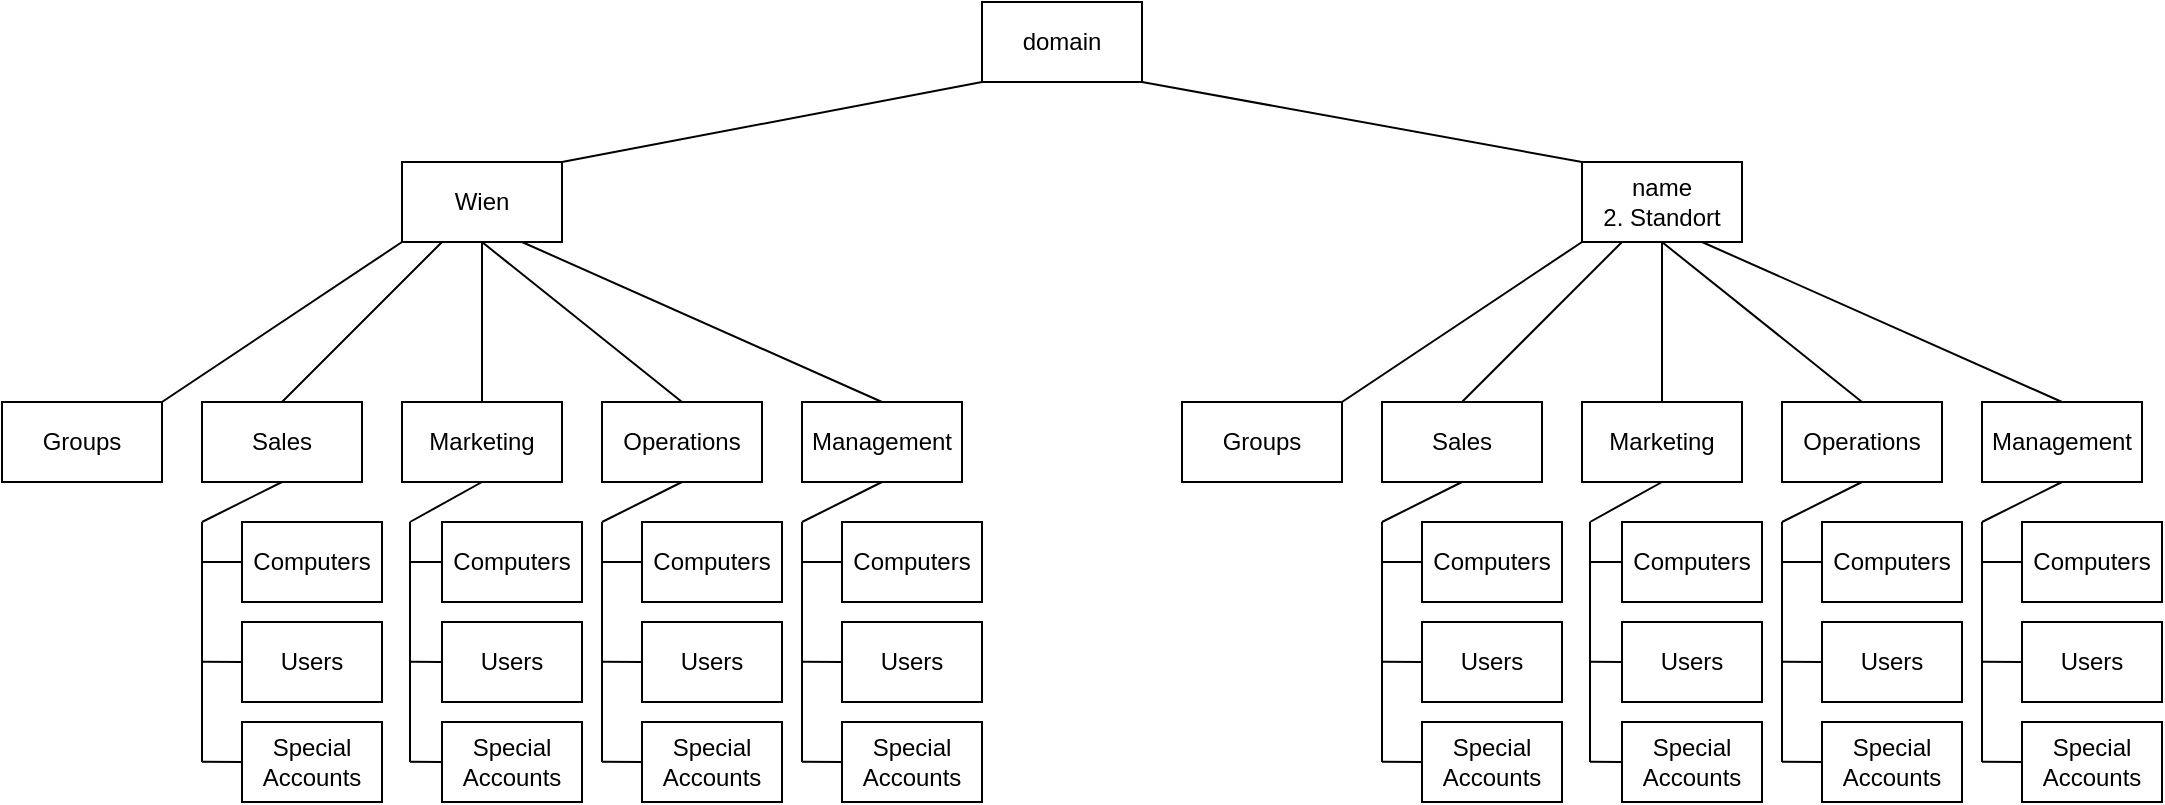 <mxfile version="25.0.1">
  <diagram name="Page-1" id="NA3TNUxMqK1frU4mRQDo">
    <mxGraphModel grid="1" page="1" gridSize="10" guides="1" tooltips="1" connect="1" arrows="1" fold="1" pageScale="1" pageWidth="827" pageHeight="1169" math="0" shadow="0">
      <root>
        <mxCell id="0" />
        <mxCell id="1" parent="0" />
        <mxCell id="5EHWDM_pT-0ODX1gyn1p-48" style="rounded=0;orthogonalLoop=1;jettySize=auto;html=1;exitX=0;exitY=0;exitDx=0;exitDy=0;entryX=1;entryY=1;entryDx=0;entryDy=0;endArrow=none;endFill=0;" edge="1" parent="1" source="f71dwUZWx8viaP8mcwcb-2" target="5EHWDM_pT-0ODX1gyn1p-46">
          <mxGeometry relative="1" as="geometry" />
        </mxCell>
        <mxCell id="f71dwUZWx8viaP8mcwcb-2" value="&lt;div&gt;name&lt;/div&gt;&lt;div&gt;2. Standort&lt;br&gt;&lt;/div&gt;" style="rounded=0;whiteSpace=wrap;html=1;" vertex="1" parent="1">
          <mxGeometry x="640" y="80" width="80" height="40" as="geometry" />
        </mxCell>
        <mxCell id="Xq8y7VUIdryD3MjAOZuf-1" value="Sales" style="rounded=0;whiteSpace=wrap;html=1;" vertex="1" parent="1">
          <mxGeometry x="540" y="200" width="80" height="40" as="geometry" />
        </mxCell>
        <mxCell id="Xq8y7VUIdryD3MjAOZuf-6" value="Wien" style="rounded=0;whiteSpace=wrap;html=1;" vertex="1" parent="1">
          <mxGeometry x="640" y="200" width="80" height="40" as="geometry" />
        </mxCell>
        <mxCell id="Xq8y7VUIdryD3MjAOZuf-8" value="Marketing" style="rounded=0;whiteSpace=wrap;html=1;" vertex="1" parent="1">
          <mxGeometry x="640" y="200" width="80" height="40" as="geometry" />
        </mxCell>
        <mxCell id="Xq8y7VUIdryD3MjAOZuf-9" value="Operations" style="rounded=0;whiteSpace=wrap;html=1;" vertex="1" parent="1">
          <mxGeometry x="740" y="200" width="80" height="40" as="geometry" />
        </mxCell>
        <mxCell id="Xq8y7VUIdryD3MjAOZuf-10" value="Management" style="rounded=0;whiteSpace=wrap;html=1;" vertex="1" parent="1">
          <mxGeometry x="840" y="200" width="80" height="40" as="geometry" />
        </mxCell>
        <mxCell id="Xq8y7VUIdryD3MjAOZuf-11" value="" style="endArrow=none;html=1;rounded=0;entryX=0.25;entryY=1;entryDx=0;entryDy=0;exitX=0.5;exitY=0;exitDx=0;exitDy=0;" edge="1" parent="1" source="Xq8y7VUIdryD3MjAOZuf-1" target="f71dwUZWx8viaP8mcwcb-2">
          <mxGeometry width="50" height="50" relative="1" as="geometry">
            <mxPoint x="560" y="220" as="sourcePoint" />
            <mxPoint x="610" y="170" as="targetPoint" />
          </mxGeometry>
        </mxCell>
        <mxCell id="Xq8y7VUIdryD3MjAOZuf-12" value="" style="endArrow=none;html=1;rounded=0;entryX=0.5;entryY=1;entryDx=0;entryDy=0;exitX=0.5;exitY=0;exitDx=0;exitDy=0;" edge="1" parent="1" source="Xq8y7VUIdryD3MjAOZuf-8" target="f71dwUZWx8viaP8mcwcb-2">
          <mxGeometry width="50" height="50" relative="1" as="geometry">
            <mxPoint x="560" y="220" as="sourcePoint" />
            <mxPoint x="610" y="170" as="targetPoint" />
          </mxGeometry>
        </mxCell>
        <mxCell id="Xq8y7VUIdryD3MjAOZuf-13" value="" style="endArrow=none;html=1;rounded=0;entryX=0.5;entryY=1;entryDx=0;entryDy=0;exitX=0.5;exitY=0;exitDx=0;exitDy=0;" edge="1" parent="1" source="Xq8y7VUIdryD3MjAOZuf-9" target="f71dwUZWx8viaP8mcwcb-2">
          <mxGeometry width="50" height="50" relative="1" as="geometry">
            <mxPoint x="560" y="220" as="sourcePoint" />
            <mxPoint x="610" y="170" as="targetPoint" />
          </mxGeometry>
        </mxCell>
        <mxCell id="Xq8y7VUIdryD3MjAOZuf-14" value="" style="endArrow=none;html=1;rounded=0;entryX=0.75;entryY=1;entryDx=0;entryDy=0;exitX=0.5;exitY=0;exitDx=0;exitDy=0;" edge="1" parent="1" source="Xq8y7VUIdryD3MjAOZuf-10" target="f71dwUZWx8viaP8mcwcb-2">
          <mxGeometry width="50" height="50" relative="1" as="geometry">
            <mxPoint x="560" y="220" as="sourcePoint" />
            <mxPoint x="610" y="170" as="targetPoint" />
          </mxGeometry>
        </mxCell>
        <mxCell id="Xq8y7VUIdryD3MjAOZuf-15" value="Computers" style="rounded=0;whiteSpace=wrap;html=1;" vertex="1" parent="1">
          <mxGeometry x="560" y="260" width="70" height="40" as="geometry" />
        </mxCell>
        <mxCell id="Xq8y7VUIdryD3MjAOZuf-16" value="Users" style="rounded=0;whiteSpace=wrap;html=1;" vertex="1" parent="1">
          <mxGeometry x="560" y="310" width="70" height="40" as="geometry" />
        </mxCell>
        <mxCell id="Xq8y7VUIdryD3MjAOZuf-17" value="Special Accounts" style="rounded=0;whiteSpace=wrap;html=1;" vertex="1" parent="1">
          <mxGeometry x="560" y="360" width="70" height="40" as="geometry" />
        </mxCell>
        <mxCell id="Xq8y7VUIdryD3MjAOZuf-18" value="" style="endArrow=none;html=1;rounded=0;" edge="1" parent="1">
          <mxGeometry width="50" height="50" relative="1" as="geometry">
            <mxPoint x="540" y="380" as="sourcePoint" />
            <mxPoint x="540" y="260" as="targetPoint" />
          </mxGeometry>
        </mxCell>
        <mxCell id="Xq8y7VUIdryD3MjAOZuf-19" value="" style="endArrow=none;html=1;rounded=0;entryX=0.5;entryY=1;entryDx=0;entryDy=0;" edge="1" parent="1" target="Xq8y7VUIdryD3MjAOZuf-1">
          <mxGeometry width="50" height="50" relative="1" as="geometry">
            <mxPoint x="540" y="260" as="sourcePoint" />
            <mxPoint x="760" y="240" as="targetPoint" />
          </mxGeometry>
        </mxCell>
        <mxCell id="Xq8y7VUIdryD3MjAOZuf-20" value="" style="endArrow=none;html=1;rounded=0;entryX=0;entryY=0.5;entryDx=0;entryDy=0;" edge="1" parent="1" target="Xq8y7VUIdryD3MjAOZuf-15">
          <mxGeometry width="50" height="50" relative="1" as="geometry">
            <mxPoint x="540" y="280" as="sourcePoint" />
            <mxPoint x="760" y="240" as="targetPoint" />
          </mxGeometry>
        </mxCell>
        <mxCell id="Xq8y7VUIdryD3MjAOZuf-23" value="" style="endArrow=none;html=1;rounded=0;entryX=0;entryY=0.5;entryDx=0;entryDy=0;" edge="1" parent="1" target="Xq8y7VUIdryD3MjAOZuf-16">
          <mxGeometry width="50" height="50" relative="1" as="geometry">
            <mxPoint x="540" y="329.85" as="sourcePoint" />
            <mxPoint x="550" y="340" as="targetPoint" />
          </mxGeometry>
        </mxCell>
        <mxCell id="Xq8y7VUIdryD3MjAOZuf-24" value="" style="endArrow=none;html=1;rounded=0;entryX=0;entryY=0.5;entryDx=0;entryDy=0;" edge="1" parent="1" target="Xq8y7VUIdryD3MjAOZuf-17">
          <mxGeometry width="50" height="50" relative="1" as="geometry">
            <mxPoint x="540" y="379.85" as="sourcePoint" />
            <mxPoint x="550" y="390" as="targetPoint" />
          </mxGeometry>
        </mxCell>
        <mxCell id="Xq8y7VUIdryD3MjAOZuf-25" value="Computers" style="rounded=0;whiteSpace=wrap;html=1;" vertex="1" parent="1">
          <mxGeometry x="660" y="260" width="70" height="40" as="geometry" />
        </mxCell>
        <mxCell id="Xq8y7VUIdryD3MjAOZuf-26" value="Users" style="rounded=0;whiteSpace=wrap;html=1;" vertex="1" parent="1">
          <mxGeometry x="660" y="310" width="70" height="40" as="geometry" />
        </mxCell>
        <mxCell id="Xq8y7VUIdryD3MjAOZuf-27" value="Special Accounts" style="rounded=0;whiteSpace=wrap;html=1;" vertex="1" parent="1">
          <mxGeometry x="660" y="360" width="70" height="40" as="geometry" />
        </mxCell>
        <mxCell id="Xq8y7VUIdryD3MjAOZuf-28" value="" style="endArrow=none;html=1;rounded=0;" edge="1" parent="1">
          <mxGeometry width="50" height="50" relative="1" as="geometry">
            <mxPoint x="644" y="380" as="sourcePoint" />
            <mxPoint x="644" y="260" as="targetPoint" />
          </mxGeometry>
        </mxCell>
        <mxCell id="Xq8y7VUIdryD3MjAOZuf-29" value="" style="endArrow=none;html=1;rounded=0;entryX=0.5;entryY=1;entryDx=0;entryDy=0;" edge="1" parent="1" target="Xq8y7VUIdryD3MjAOZuf-8">
          <mxGeometry width="50" height="50" relative="1" as="geometry">
            <mxPoint x="644" y="260" as="sourcePoint" />
            <mxPoint x="690" y="250" as="targetPoint" />
          </mxGeometry>
        </mxCell>
        <mxCell id="Xq8y7VUIdryD3MjAOZuf-30" value="" style="endArrow=none;html=1;rounded=0;entryX=0;entryY=0.5;entryDx=0;entryDy=0;" edge="1" parent="1" target="Xq8y7VUIdryD3MjAOZuf-25">
          <mxGeometry width="50" height="50" relative="1" as="geometry">
            <mxPoint x="644" y="280" as="sourcePoint" />
            <mxPoint x="864" y="240" as="targetPoint" />
          </mxGeometry>
        </mxCell>
        <mxCell id="Xq8y7VUIdryD3MjAOZuf-31" value="" style="endArrow=none;html=1;rounded=0;entryX=0;entryY=0.5;entryDx=0;entryDy=0;" edge="1" parent="1" target="Xq8y7VUIdryD3MjAOZuf-26">
          <mxGeometry width="50" height="50" relative="1" as="geometry">
            <mxPoint x="644" y="329.85" as="sourcePoint" />
            <mxPoint x="654" y="340" as="targetPoint" />
          </mxGeometry>
        </mxCell>
        <mxCell id="Xq8y7VUIdryD3MjAOZuf-32" value="" style="endArrow=none;html=1;rounded=0;entryX=0;entryY=0.5;entryDx=0;entryDy=0;" edge="1" parent="1" target="Xq8y7VUIdryD3MjAOZuf-27">
          <mxGeometry width="50" height="50" relative="1" as="geometry">
            <mxPoint x="644" y="379.85" as="sourcePoint" />
            <mxPoint x="654" y="390" as="targetPoint" />
          </mxGeometry>
        </mxCell>
        <mxCell id="Xq8y7VUIdryD3MjAOZuf-33" value="Computers" style="rounded=0;whiteSpace=wrap;html=1;" vertex="1" parent="1">
          <mxGeometry x="860" y="260" width="70" height="40" as="geometry" />
        </mxCell>
        <mxCell id="Xq8y7VUIdryD3MjAOZuf-34" value="Users" style="rounded=0;whiteSpace=wrap;html=1;" vertex="1" parent="1">
          <mxGeometry x="860" y="310" width="70" height="40" as="geometry" />
        </mxCell>
        <mxCell id="Xq8y7VUIdryD3MjAOZuf-35" value="Special Accounts" style="rounded=0;whiteSpace=wrap;html=1;" vertex="1" parent="1">
          <mxGeometry x="860" y="360" width="70" height="40" as="geometry" />
        </mxCell>
        <mxCell id="Xq8y7VUIdryD3MjAOZuf-36" value="" style="endArrow=none;html=1;rounded=0;" edge="1" parent="1">
          <mxGeometry width="50" height="50" relative="1" as="geometry">
            <mxPoint x="840" y="380" as="sourcePoint" />
            <mxPoint x="840" y="260" as="targetPoint" />
          </mxGeometry>
        </mxCell>
        <mxCell id="Xq8y7VUIdryD3MjAOZuf-37" value="" style="endArrow=none;html=1;rounded=0;entryX=0.5;entryY=1;entryDx=0;entryDy=0;" edge="1" parent="1" target="Xq8y7VUIdryD3MjAOZuf-10">
          <mxGeometry width="50" height="50" relative="1" as="geometry">
            <mxPoint x="840" y="260" as="sourcePoint" />
            <mxPoint x="940" y="250" as="targetPoint" />
          </mxGeometry>
        </mxCell>
        <mxCell id="Xq8y7VUIdryD3MjAOZuf-38" value="" style="endArrow=none;html=1;rounded=0;entryX=0;entryY=0.5;entryDx=0;entryDy=0;" edge="1" parent="1" target="Xq8y7VUIdryD3MjAOZuf-33">
          <mxGeometry width="50" height="50" relative="1" as="geometry">
            <mxPoint x="840" y="280" as="sourcePoint" />
            <mxPoint x="1060" y="240" as="targetPoint" />
          </mxGeometry>
        </mxCell>
        <mxCell id="Xq8y7VUIdryD3MjAOZuf-39" value="" style="endArrow=none;html=1;rounded=0;entryX=0;entryY=0.5;entryDx=0;entryDy=0;" edge="1" parent="1" target="Xq8y7VUIdryD3MjAOZuf-34">
          <mxGeometry width="50" height="50" relative="1" as="geometry">
            <mxPoint x="840" y="329.85" as="sourcePoint" />
            <mxPoint x="850" y="340" as="targetPoint" />
          </mxGeometry>
        </mxCell>
        <mxCell id="Xq8y7VUIdryD3MjAOZuf-40" value="" style="endArrow=none;html=1;rounded=0;entryX=0;entryY=0.5;entryDx=0;entryDy=0;" edge="1" parent="1" target="Xq8y7VUIdryD3MjAOZuf-35">
          <mxGeometry width="50" height="50" relative="1" as="geometry">
            <mxPoint x="840" y="379.85" as="sourcePoint" />
            <mxPoint x="850" y="390" as="targetPoint" />
          </mxGeometry>
        </mxCell>
        <mxCell id="Xq8y7VUIdryD3MjAOZuf-41" value="Computers" style="rounded=0;whiteSpace=wrap;html=1;" vertex="1" parent="1">
          <mxGeometry x="760" y="260" width="70" height="40" as="geometry" />
        </mxCell>
        <mxCell id="Xq8y7VUIdryD3MjAOZuf-42" value="Users" style="rounded=0;whiteSpace=wrap;html=1;" vertex="1" parent="1">
          <mxGeometry x="760" y="310" width="70" height="40" as="geometry" />
        </mxCell>
        <mxCell id="Xq8y7VUIdryD3MjAOZuf-43" value="Special Accounts" style="rounded=0;whiteSpace=wrap;html=1;" vertex="1" parent="1">
          <mxGeometry x="760" y="360" width="70" height="40" as="geometry" />
        </mxCell>
        <mxCell id="Xq8y7VUIdryD3MjAOZuf-44" value="" style="endArrow=none;html=1;rounded=0;" edge="1" parent="1">
          <mxGeometry width="50" height="50" relative="1" as="geometry">
            <mxPoint x="740" y="380" as="sourcePoint" />
            <mxPoint x="740" y="260" as="targetPoint" />
          </mxGeometry>
        </mxCell>
        <mxCell id="Xq8y7VUIdryD3MjAOZuf-45" value="" style="endArrow=none;html=1;rounded=0;entryX=0.5;entryY=1;entryDx=0;entryDy=0;" edge="1" parent="1" target="Xq8y7VUIdryD3MjAOZuf-9">
          <mxGeometry width="50" height="50" relative="1" as="geometry">
            <mxPoint x="740" y="260" as="sourcePoint" />
            <mxPoint x="780" y="250" as="targetPoint" />
          </mxGeometry>
        </mxCell>
        <mxCell id="Xq8y7VUIdryD3MjAOZuf-46" value="" style="endArrow=none;html=1;rounded=0;entryX=0;entryY=0.5;entryDx=0;entryDy=0;" edge="1" parent="1" target="Xq8y7VUIdryD3MjAOZuf-41">
          <mxGeometry width="50" height="50" relative="1" as="geometry">
            <mxPoint x="740" y="280" as="sourcePoint" />
            <mxPoint x="960" y="240" as="targetPoint" />
          </mxGeometry>
        </mxCell>
        <mxCell id="Xq8y7VUIdryD3MjAOZuf-47" value="" style="endArrow=none;html=1;rounded=0;entryX=0;entryY=0.5;entryDx=0;entryDy=0;" edge="1" parent="1" target="Xq8y7VUIdryD3MjAOZuf-42">
          <mxGeometry width="50" height="50" relative="1" as="geometry">
            <mxPoint x="740" y="329.85" as="sourcePoint" />
            <mxPoint x="750" y="340" as="targetPoint" />
          </mxGeometry>
        </mxCell>
        <mxCell id="Xq8y7VUIdryD3MjAOZuf-48" value="" style="endArrow=none;html=1;rounded=0;entryX=0;entryY=0.5;entryDx=0;entryDy=0;" edge="1" parent="1" target="Xq8y7VUIdryD3MjAOZuf-43">
          <mxGeometry width="50" height="50" relative="1" as="geometry">
            <mxPoint x="740" y="379.85" as="sourcePoint" />
            <mxPoint x="750" y="390" as="targetPoint" />
          </mxGeometry>
        </mxCell>
        <mxCell id="5EHWDM_pT-0ODX1gyn1p-47" style="rounded=0;orthogonalLoop=1;jettySize=auto;html=1;exitX=1;exitY=0;exitDx=0;exitDy=0;entryX=0;entryY=1;entryDx=0;entryDy=0;endArrow=none;endFill=0;" edge="1" parent="1" source="5EHWDM_pT-0ODX1gyn1p-1" target="5EHWDM_pT-0ODX1gyn1p-46">
          <mxGeometry relative="1" as="geometry" />
        </mxCell>
        <mxCell id="5EHWDM_pT-0ODX1gyn1p-1" value="Wien" style="rounded=0;whiteSpace=wrap;html=1;" vertex="1" parent="1">
          <mxGeometry x="50" y="80" width="80" height="40" as="geometry" />
        </mxCell>
        <mxCell id="5EHWDM_pT-0ODX1gyn1p-2" value="Sales" style="rounded=0;whiteSpace=wrap;html=1;" vertex="1" parent="1">
          <mxGeometry x="-50" y="200" width="80" height="40" as="geometry" />
        </mxCell>
        <mxCell id="5EHWDM_pT-0ODX1gyn1p-3" value="Wien" style="rounded=0;whiteSpace=wrap;html=1;" vertex="1" parent="1">
          <mxGeometry x="50" y="200" width="80" height="40" as="geometry" />
        </mxCell>
        <mxCell id="5EHWDM_pT-0ODX1gyn1p-4" value="Marketing" style="rounded=0;whiteSpace=wrap;html=1;" vertex="1" parent="1">
          <mxGeometry x="50" y="200" width="80" height="40" as="geometry" />
        </mxCell>
        <mxCell id="5EHWDM_pT-0ODX1gyn1p-5" value="Operations" style="rounded=0;whiteSpace=wrap;html=1;" vertex="1" parent="1">
          <mxGeometry x="150" y="200" width="80" height="40" as="geometry" />
        </mxCell>
        <mxCell id="5EHWDM_pT-0ODX1gyn1p-6" value="Management" style="rounded=0;whiteSpace=wrap;html=1;" vertex="1" parent="1">
          <mxGeometry x="250" y="200" width="80" height="40" as="geometry" />
        </mxCell>
        <mxCell id="5EHWDM_pT-0ODX1gyn1p-7" value="" style="endArrow=none;html=1;rounded=0;entryX=0.25;entryY=1;entryDx=0;entryDy=0;exitX=0.5;exitY=0;exitDx=0;exitDy=0;" edge="1" parent="1" source="5EHWDM_pT-0ODX1gyn1p-2" target="5EHWDM_pT-0ODX1gyn1p-1">
          <mxGeometry width="50" height="50" relative="1" as="geometry">
            <mxPoint x="120" y="220" as="sourcePoint" />
            <mxPoint x="170" y="170" as="targetPoint" />
          </mxGeometry>
        </mxCell>
        <mxCell id="5EHWDM_pT-0ODX1gyn1p-8" value="" style="endArrow=none;html=1;rounded=0;entryX=0.5;entryY=1;entryDx=0;entryDy=0;exitX=0.5;exitY=0;exitDx=0;exitDy=0;" edge="1" parent="1" source="5EHWDM_pT-0ODX1gyn1p-4" target="5EHWDM_pT-0ODX1gyn1p-1">
          <mxGeometry width="50" height="50" relative="1" as="geometry">
            <mxPoint x="120" y="220" as="sourcePoint" />
            <mxPoint x="170" y="170" as="targetPoint" />
          </mxGeometry>
        </mxCell>
        <mxCell id="5EHWDM_pT-0ODX1gyn1p-9" value="" style="endArrow=none;html=1;rounded=0;entryX=0.5;entryY=1;entryDx=0;entryDy=0;exitX=0.5;exitY=0;exitDx=0;exitDy=0;" edge="1" parent="1" source="5EHWDM_pT-0ODX1gyn1p-5" target="5EHWDM_pT-0ODX1gyn1p-1">
          <mxGeometry width="50" height="50" relative="1" as="geometry">
            <mxPoint x="120" y="220" as="sourcePoint" />
            <mxPoint x="170" y="170" as="targetPoint" />
          </mxGeometry>
        </mxCell>
        <mxCell id="5EHWDM_pT-0ODX1gyn1p-10" value="" style="endArrow=none;html=1;rounded=0;entryX=0.75;entryY=1;entryDx=0;entryDy=0;exitX=0.5;exitY=0;exitDx=0;exitDy=0;" edge="1" parent="1" source="5EHWDM_pT-0ODX1gyn1p-6" target="5EHWDM_pT-0ODX1gyn1p-1">
          <mxGeometry width="50" height="50" relative="1" as="geometry">
            <mxPoint x="120" y="220" as="sourcePoint" />
            <mxPoint x="170" y="170" as="targetPoint" />
          </mxGeometry>
        </mxCell>
        <mxCell id="5EHWDM_pT-0ODX1gyn1p-11" value="Computers" style="rounded=0;whiteSpace=wrap;html=1;" vertex="1" parent="1">
          <mxGeometry x="-30" y="260" width="70" height="40" as="geometry" />
        </mxCell>
        <mxCell id="5EHWDM_pT-0ODX1gyn1p-12" value="Users" style="rounded=0;whiteSpace=wrap;html=1;" vertex="1" parent="1">
          <mxGeometry x="-30" y="310" width="70" height="40" as="geometry" />
        </mxCell>
        <mxCell id="5EHWDM_pT-0ODX1gyn1p-13" value="Special Accounts" style="rounded=0;whiteSpace=wrap;html=1;" vertex="1" parent="1">
          <mxGeometry x="-30" y="360" width="70" height="40" as="geometry" />
        </mxCell>
        <mxCell id="5EHWDM_pT-0ODX1gyn1p-14" value="" style="endArrow=none;html=1;rounded=0;" edge="1" parent="1">
          <mxGeometry width="50" height="50" relative="1" as="geometry">
            <mxPoint x="-50" y="380" as="sourcePoint" />
            <mxPoint x="-50" y="260" as="targetPoint" />
          </mxGeometry>
        </mxCell>
        <mxCell id="5EHWDM_pT-0ODX1gyn1p-15" value="" style="endArrow=none;html=1;rounded=0;entryX=0.5;entryY=1;entryDx=0;entryDy=0;" edge="1" parent="1" target="5EHWDM_pT-0ODX1gyn1p-2">
          <mxGeometry width="50" height="50" relative="1" as="geometry">
            <mxPoint x="-50" y="260" as="sourcePoint" />
            <mxPoint x="170" y="240" as="targetPoint" />
          </mxGeometry>
        </mxCell>
        <mxCell id="5EHWDM_pT-0ODX1gyn1p-16" value="" style="endArrow=none;html=1;rounded=0;entryX=0;entryY=0.5;entryDx=0;entryDy=0;" edge="1" parent="1" target="5EHWDM_pT-0ODX1gyn1p-11">
          <mxGeometry width="50" height="50" relative="1" as="geometry">
            <mxPoint x="-50" y="280" as="sourcePoint" />
            <mxPoint x="170" y="240" as="targetPoint" />
          </mxGeometry>
        </mxCell>
        <mxCell id="5EHWDM_pT-0ODX1gyn1p-17" value="" style="endArrow=none;html=1;rounded=0;entryX=0;entryY=0.5;entryDx=0;entryDy=0;" edge="1" parent="1" target="5EHWDM_pT-0ODX1gyn1p-12">
          <mxGeometry width="50" height="50" relative="1" as="geometry">
            <mxPoint x="-50" y="329.85" as="sourcePoint" />
            <mxPoint x="-40" y="340" as="targetPoint" />
          </mxGeometry>
        </mxCell>
        <mxCell id="5EHWDM_pT-0ODX1gyn1p-18" value="" style="endArrow=none;html=1;rounded=0;entryX=0;entryY=0.5;entryDx=0;entryDy=0;" edge="1" parent="1" target="5EHWDM_pT-0ODX1gyn1p-13">
          <mxGeometry width="50" height="50" relative="1" as="geometry">
            <mxPoint x="-50" y="379.85" as="sourcePoint" />
            <mxPoint x="-40" y="390" as="targetPoint" />
          </mxGeometry>
        </mxCell>
        <mxCell id="5EHWDM_pT-0ODX1gyn1p-19" value="Computers" style="rounded=0;whiteSpace=wrap;html=1;" vertex="1" parent="1">
          <mxGeometry x="70" y="260" width="70" height="40" as="geometry" />
        </mxCell>
        <mxCell id="5EHWDM_pT-0ODX1gyn1p-20" value="Users" style="rounded=0;whiteSpace=wrap;html=1;" vertex="1" parent="1">
          <mxGeometry x="70" y="310" width="70" height="40" as="geometry" />
        </mxCell>
        <mxCell id="5EHWDM_pT-0ODX1gyn1p-21" value="Special Accounts" style="rounded=0;whiteSpace=wrap;html=1;" vertex="1" parent="1">
          <mxGeometry x="70" y="360" width="70" height="40" as="geometry" />
        </mxCell>
        <mxCell id="5EHWDM_pT-0ODX1gyn1p-22" value="" style="endArrow=none;html=1;rounded=0;" edge="1" parent="1">
          <mxGeometry width="50" height="50" relative="1" as="geometry">
            <mxPoint x="54" y="380" as="sourcePoint" />
            <mxPoint x="54" y="260" as="targetPoint" />
          </mxGeometry>
        </mxCell>
        <mxCell id="5EHWDM_pT-0ODX1gyn1p-23" value="" style="endArrow=none;html=1;rounded=0;entryX=0.5;entryY=1;entryDx=0;entryDy=0;" edge="1" parent="1" target="5EHWDM_pT-0ODX1gyn1p-4">
          <mxGeometry width="50" height="50" relative="1" as="geometry">
            <mxPoint x="54" y="260" as="sourcePoint" />
            <mxPoint x="100" y="250" as="targetPoint" />
          </mxGeometry>
        </mxCell>
        <mxCell id="5EHWDM_pT-0ODX1gyn1p-24" value="" style="endArrow=none;html=1;rounded=0;entryX=0;entryY=0.5;entryDx=0;entryDy=0;" edge="1" parent="1" target="5EHWDM_pT-0ODX1gyn1p-19">
          <mxGeometry width="50" height="50" relative="1" as="geometry">
            <mxPoint x="54" y="280" as="sourcePoint" />
            <mxPoint x="274" y="240" as="targetPoint" />
          </mxGeometry>
        </mxCell>
        <mxCell id="5EHWDM_pT-0ODX1gyn1p-25" value="" style="endArrow=none;html=1;rounded=0;entryX=0;entryY=0.5;entryDx=0;entryDy=0;" edge="1" parent="1" target="5EHWDM_pT-0ODX1gyn1p-20">
          <mxGeometry width="50" height="50" relative="1" as="geometry">
            <mxPoint x="54" y="329.85" as="sourcePoint" />
            <mxPoint x="64" y="340" as="targetPoint" />
          </mxGeometry>
        </mxCell>
        <mxCell id="5EHWDM_pT-0ODX1gyn1p-26" value="" style="endArrow=none;html=1;rounded=0;entryX=0;entryY=0.5;entryDx=0;entryDy=0;" edge="1" parent="1" target="5EHWDM_pT-0ODX1gyn1p-21">
          <mxGeometry width="50" height="50" relative="1" as="geometry">
            <mxPoint x="54" y="379.85" as="sourcePoint" />
            <mxPoint x="64" y="390" as="targetPoint" />
          </mxGeometry>
        </mxCell>
        <mxCell id="5EHWDM_pT-0ODX1gyn1p-27" value="Computers" style="rounded=0;whiteSpace=wrap;html=1;" vertex="1" parent="1">
          <mxGeometry x="270" y="260" width="70" height="40" as="geometry" />
        </mxCell>
        <mxCell id="5EHWDM_pT-0ODX1gyn1p-28" value="Users" style="rounded=0;whiteSpace=wrap;html=1;" vertex="1" parent="1">
          <mxGeometry x="270" y="310" width="70" height="40" as="geometry" />
        </mxCell>
        <mxCell id="5EHWDM_pT-0ODX1gyn1p-29" value="Special Accounts" style="rounded=0;whiteSpace=wrap;html=1;" vertex="1" parent="1">
          <mxGeometry x="270" y="360" width="70" height="40" as="geometry" />
        </mxCell>
        <mxCell id="5EHWDM_pT-0ODX1gyn1p-30" value="" style="endArrow=none;html=1;rounded=0;" edge="1" parent="1">
          <mxGeometry width="50" height="50" relative="1" as="geometry">
            <mxPoint x="250" y="380" as="sourcePoint" />
            <mxPoint x="250" y="260" as="targetPoint" />
          </mxGeometry>
        </mxCell>
        <mxCell id="5EHWDM_pT-0ODX1gyn1p-31" value="" style="endArrow=none;html=1;rounded=0;entryX=0.5;entryY=1;entryDx=0;entryDy=0;" edge="1" parent="1" target="5EHWDM_pT-0ODX1gyn1p-6">
          <mxGeometry width="50" height="50" relative="1" as="geometry">
            <mxPoint x="250" y="260" as="sourcePoint" />
            <mxPoint x="350" y="250" as="targetPoint" />
          </mxGeometry>
        </mxCell>
        <mxCell id="5EHWDM_pT-0ODX1gyn1p-32" value="" style="endArrow=none;html=1;rounded=0;entryX=0;entryY=0.5;entryDx=0;entryDy=0;" edge="1" parent="1" target="5EHWDM_pT-0ODX1gyn1p-27">
          <mxGeometry width="50" height="50" relative="1" as="geometry">
            <mxPoint x="250" y="280" as="sourcePoint" />
            <mxPoint x="470" y="240" as="targetPoint" />
          </mxGeometry>
        </mxCell>
        <mxCell id="5EHWDM_pT-0ODX1gyn1p-33" value="" style="endArrow=none;html=1;rounded=0;entryX=0;entryY=0.5;entryDx=0;entryDy=0;" edge="1" parent="1" target="5EHWDM_pT-0ODX1gyn1p-28">
          <mxGeometry width="50" height="50" relative="1" as="geometry">
            <mxPoint x="250" y="329.85" as="sourcePoint" />
            <mxPoint x="260" y="340" as="targetPoint" />
          </mxGeometry>
        </mxCell>
        <mxCell id="5EHWDM_pT-0ODX1gyn1p-34" value="" style="endArrow=none;html=1;rounded=0;entryX=0;entryY=0.5;entryDx=0;entryDy=0;" edge="1" parent="1" target="5EHWDM_pT-0ODX1gyn1p-29">
          <mxGeometry width="50" height="50" relative="1" as="geometry">
            <mxPoint x="250" y="379.85" as="sourcePoint" />
            <mxPoint x="260" y="390" as="targetPoint" />
          </mxGeometry>
        </mxCell>
        <mxCell id="5EHWDM_pT-0ODX1gyn1p-35" value="Computers" style="rounded=0;whiteSpace=wrap;html=1;" vertex="1" parent="1">
          <mxGeometry x="170" y="260" width="70" height="40" as="geometry" />
        </mxCell>
        <mxCell id="5EHWDM_pT-0ODX1gyn1p-36" value="Users" style="rounded=0;whiteSpace=wrap;html=1;" vertex="1" parent="1">
          <mxGeometry x="170" y="310" width="70" height="40" as="geometry" />
        </mxCell>
        <mxCell id="5EHWDM_pT-0ODX1gyn1p-37" value="Special Accounts" style="rounded=0;whiteSpace=wrap;html=1;" vertex="1" parent="1">
          <mxGeometry x="170" y="360" width="70" height="40" as="geometry" />
        </mxCell>
        <mxCell id="5EHWDM_pT-0ODX1gyn1p-38" value="" style="endArrow=none;html=1;rounded=0;" edge="1" parent="1">
          <mxGeometry width="50" height="50" relative="1" as="geometry">
            <mxPoint x="150" y="380" as="sourcePoint" />
            <mxPoint x="150" y="260" as="targetPoint" />
          </mxGeometry>
        </mxCell>
        <mxCell id="5EHWDM_pT-0ODX1gyn1p-39" value="" style="endArrow=none;html=1;rounded=0;entryX=0.5;entryY=1;entryDx=0;entryDy=0;" edge="1" parent="1" target="5EHWDM_pT-0ODX1gyn1p-5">
          <mxGeometry width="50" height="50" relative="1" as="geometry">
            <mxPoint x="150" y="260" as="sourcePoint" />
            <mxPoint x="190" y="250" as="targetPoint" />
          </mxGeometry>
        </mxCell>
        <mxCell id="5EHWDM_pT-0ODX1gyn1p-40" value="" style="endArrow=none;html=1;rounded=0;entryX=0;entryY=0.5;entryDx=0;entryDy=0;" edge="1" parent="1" target="5EHWDM_pT-0ODX1gyn1p-35">
          <mxGeometry width="50" height="50" relative="1" as="geometry">
            <mxPoint x="150" y="280" as="sourcePoint" />
            <mxPoint x="370" y="240" as="targetPoint" />
          </mxGeometry>
        </mxCell>
        <mxCell id="5EHWDM_pT-0ODX1gyn1p-41" value="" style="endArrow=none;html=1;rounded=0;entryX=0;entryY=0.5;entryDx=0;entryDy=0;" edge="1" parent="1" target="5EHWDM_pT-0ODX1gyn1p-36">
          <mxGeometry width="50" height="50" relative="1" as="geometry">
            <mxPoint x="150" y="329.85" as="sourcePoint" />
            <mxPoint x="160" y="340" as="targetPoint" />
          </mxGeometry>
        </mxCell>
        <mxCell id="5EHWDM_pT-0ODX1gyn1p-42" value="" style="endArrow=none;html=1;rounded=0;entryX=0;entryY=0.5;entryDx=0;entryDy=0;" edge="1" parent="1" target="5EHWDM_pT-0ODX1gyn1p-37">
          <mxGeometry width="50" height="50" relative="1" as="geometry">
            <mxPoint x="150" y="379.85" as="sourcePoint" />
            <mxPoint x="160" y="390" as="targetPoint" />
          </mxGeometry>
        </mxCell>
        <mxCell id="5EHWDM_pT-0ODX1gyn1p-46" value="domain" style="rounded=0;whiteSpace=wrap;html=1;" vertex="1" parent="1">
          <mxGeometry x="340" width="80" height="40" as="geometry" />
        </mxCell>
        <mxCell id="5EHWDM_pT-0ODX1gyn1p-50" style="rounded=0;orthogonalLoop=1;jettySize=auto;html=1;exitX=1;exitY=0;exitDx=0;exitDy=0;entryX=0;entryY=1;entryDx=0;entryDy=0;endArrow=none;endFill=0;" edge="1" parent="1" source="5EHWDM_pT-0ODX1gyn1p-49" target="5EHWDM_pT-0ODX1gyn1p-1">
          <mxGeometry relative="1" as="geometry" />
        </mxCell>
        <mxCell id="5EHWDM_pT-0ODX1gyn1p-49" value="Groups" style="rounded=0;whiteSpace=wrap;html=1;" vertex="1" parent="1">
          <mxGeometry x="-150" y="200" width="80" height="40" as="geometry" />
        </mxCell>
        <mxCell id="5EHWDM_pT-0ODX1gyn1p-52" style="rounded=0;orthogonalLoop=1;jettySize=auto;html=1;exitX=1;exitY=0;exitDx=0;exitDy=0;entryX=0;entryY=1;entryDx=0;entryDy=0;endArrow=none;endFill=0;" edge="1" parent="1" source="5EHWDM_pT-0ODX1gyn1p-51" target="f71dwUZWx8viaP8mcwcb-2">
          <mxGeometry relative="1" as="geometry" />
        </mxCell>
        <mxCell id="5EHWDM_pT-0ODX1gyn1p-51" value="Groups" style="rounded=0;whiteSpace=wrap;html=1;" vertex="1" parent="1">
          <mxGeometry x="440" y="200" width="80" height="40" as="geometry" />
        </mxCell>
      </root>
    </mxGraphModel>
  </diagram>
</mxfile>
